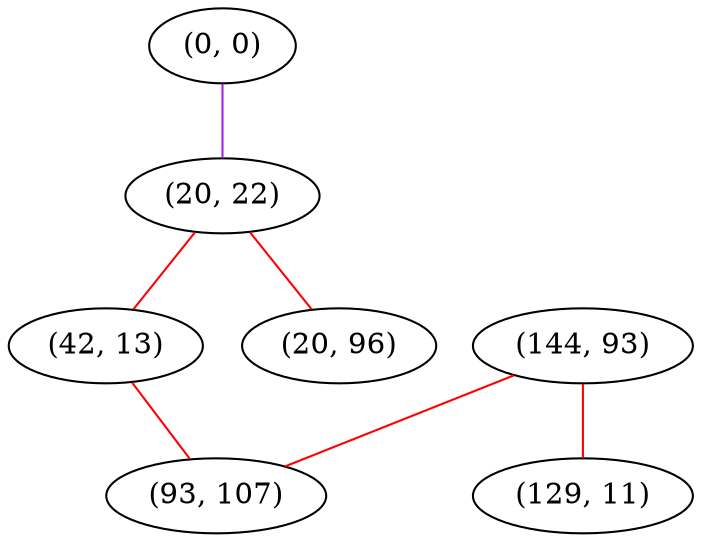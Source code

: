 graph "" {
"(0, 0)";
"(20, 22)";
"(42, 13)";
"(144, 93)";
"(93, 107)";
"(20, 96)";
"(129, 11)";
"(0, 0)" -- "(20, 22)"  [color=purple, key=0, weight=4];
"(20, 22)" -- "(42, 13)"  [color=red, key=0, weight=1];
"(20, 22)" -- "(20, 96)"  [color=red, key=0, weight=1];
"(42, 13)" -- "(93, 107)"  [color=red, key=0, weight=1];
"(144, 93)" -- "(129, 11)"  [color=red, key=0, weight=1];
"(144, 93)" -- "(93, 107)"  [color=red, key=0, weight=1];
}
